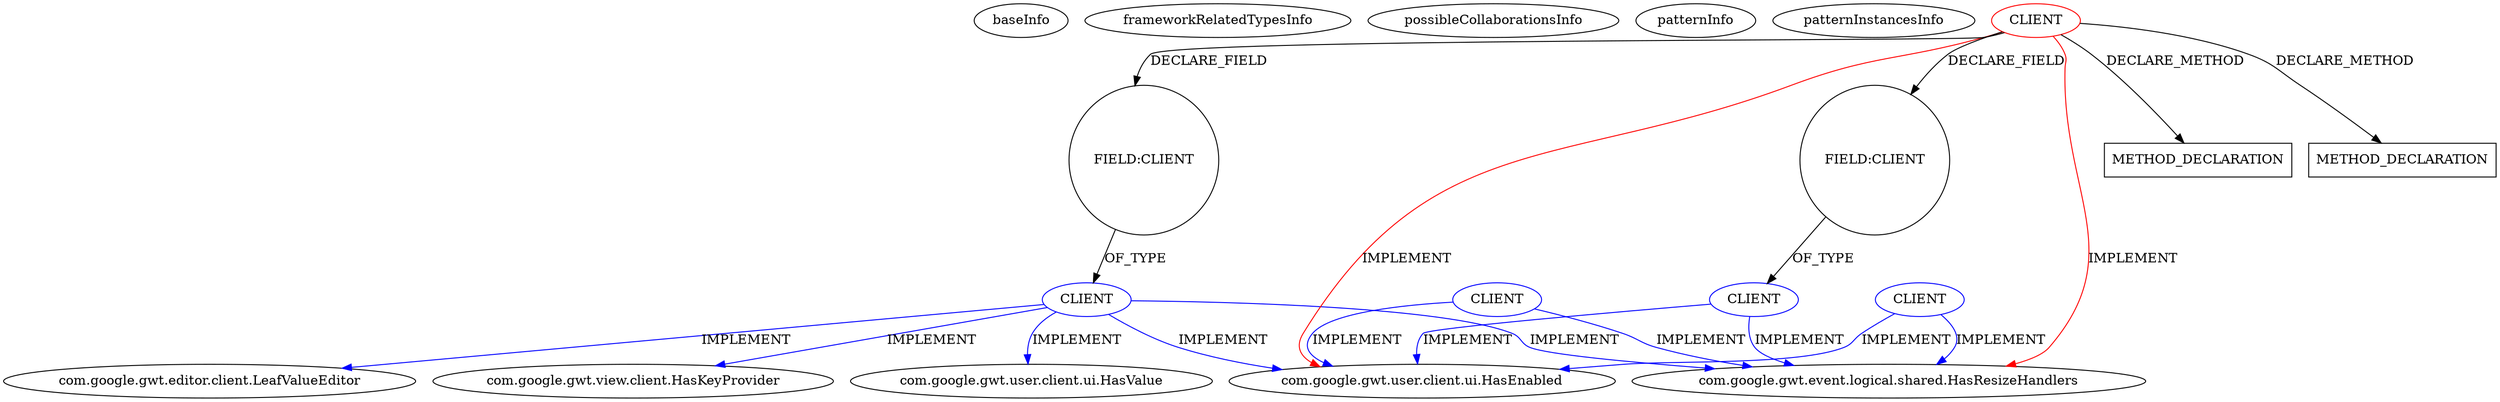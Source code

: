 digraph {
baseInfo[graphId=982,category="pattern",isAnonymous=false,possibleRelation=true]
frameworkRelatedTypesInfo[0="com.google.gwt.user.client.ui.HasEnabled",1="com.google.gwt.event.logical.shared.HasResizeHandlers"]
possibleCollaborationsInfo[0="982~FIELD_TYPE_DECLARATION-~com.google.gwt.user.client.ui.HasEnabled com.google.gwt.event.logical.shared.HasResizeHandlers ~com.google.gwt.editor.client.LeafValueEditor com.google.gwt.user.client.ui.HasValue com.google.gwt.event.logical.shared.HasResizeHandlers com.google.gwt.view.client.HasKeyProvider com.google.gwt.user.client.ui.HasEnabled ~false~false",1="982~FIELD_TYPE_DECLARATION-~com.google.gwt.user.client.ui.HasEnabled com.google.gwt.event.logical.shared.HasResizeHandlers ~com.google.gwt.event.logical.shared.HasResizeHandlers com.google.gwt.user.client.ui.HasEnabled ~false~false"]
patternInfo[frequency=2.0,patternRootClient=0]
patternInstancesInfo[0="kospiotr-gwt-layout-designer~/kospiotr-gwt-layout-designer/gwt-layout-designer-master/src/main/java/pl/pkosmowski/gxtshowcase/client/EditorsPanel.java~EditorsPanel~3411",1="kospiotr-gwt-layout-designer~/kospiotr-gwt-layout-designer/gwt-layout-designer-master/src/main/java/pl/pkosmowski/gxtshowcase/client/AbstractEditorTab.java~AbstractEditorTab~3421"]
17[label="com.google.gwt.editor.client.LeafValueEditor",vertexType="FRAMEWORK_INTERFACE_TYPE",isFrameworkType=false]
11[label="CLIENT",vertexType="REFERENCE_CLIENT_CLASS_DECLARATION",isFrameworkType=false,color=blue]
3[label="com.google.gwt.user.client.ui.HasEnabled",vertexType="FRAMEWORK_INTERFACE_TYPE",isFrameworkType=false]
0[label="CLIENT",vertexType="ROOT_CLIENT_CLASS_DECLARATION",isFrameworkType=false,color=red]
22[label="FIELD:CLIENT",vertexType="FIELD_DECLARATION",isFrameworkType=false,shape=circle]
20[label="FIELD:CLIENT",vertexType="FIELD_DECLARATION",isFrameworkType=false,shape=circle]
2[label="com.google.gwt.event.logical.shared.HasResizeHandlers",vertexType="FRAMEWORK_INTERFACE_TYPE",isFrameworkType=false]
15[label="com.google.gwt.view.client.HasKeyProvider",vertexType="FRAMEWORK_INTERFACE_TYPE",isFrameworkType=false]
16[label="com.google.gwt.user.client.ui.HasValue",vertexType="FRAMEWORK_INTERFACE_TYPE",isFrameworkType=false]
80[label="METHOD_DECLARATION",vertexType="CLIENT_METHOD_DECLARATION",isFrameworkType=false,shape=box]
84[label="CLIENT",vertexType="REFERENCE_CLIENT_CLASS_DECLARATION",isFrameworkType=false,color=blue]
109[label="CLIENT",vertexType="REFERENCE_CLIENT_CLASS_DECLARATION",isFrameworkType=false,color=blue]
23[label="CLIENT",vertexType="REFERENCE_CLIENT_CLASS_DECLARATION",isFrameworkType=false,color=blue]
34[label="METHOD_DECLARATION",vertexType="CLIENT_METHOD_DECLARATION",isFrameworkType=false,shape=box]
11->17[label="IMPLEMENT",color=blue]
23->2[label="IMPLEMENT",color=blue]
0->3[label="IMPLEMENT",color=red]
84->2[label="IMPLEMENT",color=blue]
23->3[label="IMPLEMENT",color=blue]
84->3[label="IMPLEMENT",color=blue]
11->16[label="IMPLEMENT",color=blue]
0->2[label="IMPLEMENT",color=red]
11->2[label="IMPLEMENT",color=blue]
0->20[label="DECLARE_FIELD"]
22->23[label="OF_TYPE"]
11->15[label="IMPLEMENT",color=blue]
0->22[label="DECLARE_FIELD"]
109->2[label="IMPLEMENT",color=blue]
0->34[label="DECLARE_METHOD"]
20->11[label="OF_TYPE"]
0->80[label="DECLARE_METHOD"]
109->3[label="IMPLEMENT",color=blue]
11->3[label="IMPLEMENT",color=blue]
}
